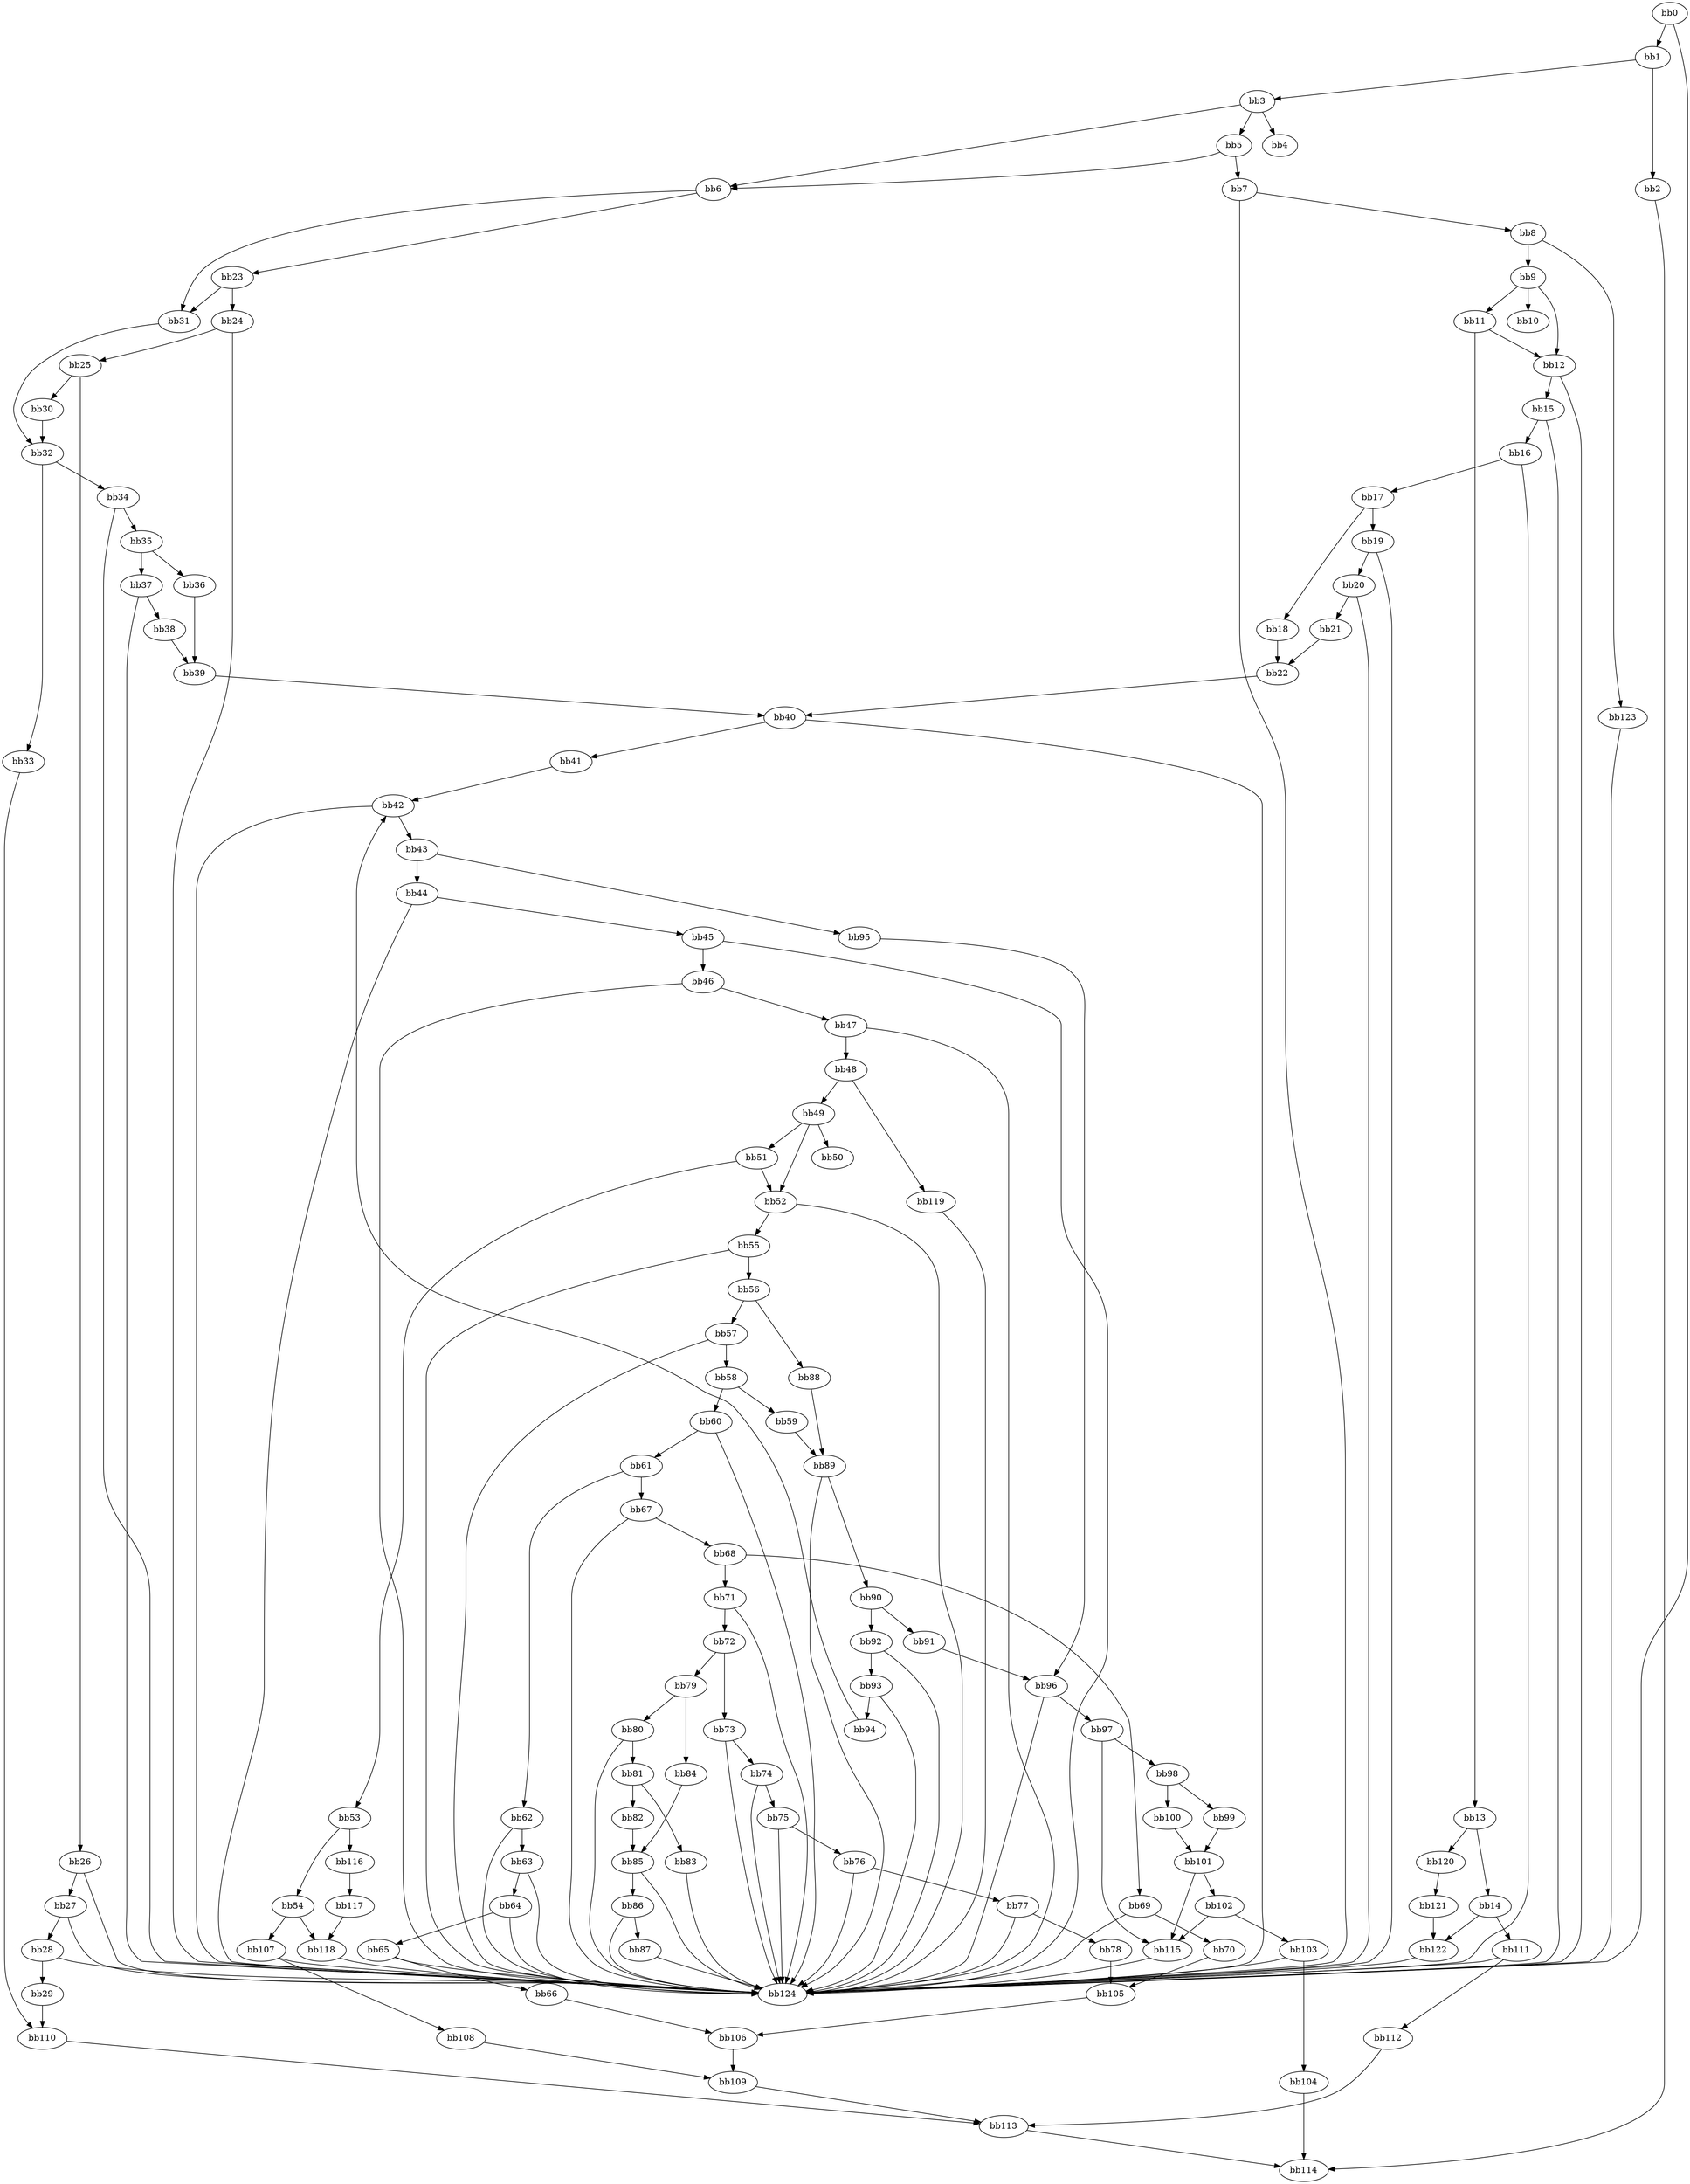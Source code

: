 digraph {
    0 [ label = "bb0\l" ]
    1 [ label = "bb1\l" ]
    2 [ label = "bb2\l" ]
    3 [ label = "bb3\l" ]
    4 [ label = "bb4\l" ]
    5 [ label = "bb5\l" ]
    6 [ label = "bb6\l" ]
    7 [ label = "bb7\l" ]
    8 [ label = "bb8\l" ]
    9 [ label = "bb9\l" ]
    10 [ label = "bb10\l" ]
    11 [ label = "bb11\l" ]
    12 [ label = "bb12\l" ]
    13 [ label = "bb13\l" ]
    14 [ label = "bb14\l" ]
    15 [ label = "bb15\l" ]
    16 [ label = "bb16\l" ]
    17 [ label = "bb17\l" ]
    18 [ label = "bb18\l" ]
    19 [ label = "bb19\l" ]
    20 [ label = "bb20\l" ]
    21 [ label = "bb21\l" ]
    22 [ label = "bb22\l" ]
    23 [ label = "bb23\l" ]
    24 [ label = "bb24\l" ]
    25 [ label = "bb25\l" ]
    26 [ label = "bb26\l" ]
    27 [ label = "bb27\l" ]
    28 [ label = "bb28\l" ]
    29 [ label = "bb29\l" ]
    30 [ label = "bb30\l" ]
    31 [ label = "bb31\l" ]
    32 [ label = "bb32\l" ]
    33 [ label = "bb33\l" ]
    34 [ label = "bb34\l" ]
    35 [ label = "bb35\l" ]
    36 [ label = "bb36\l" ]
    37 [ label = "bb37\l" ]
    38 [ label = "bb38\l" ]
    39 [ label = "bb39\l" ]
    40 [ label = "bb40\l" ]
    41 [ label = "bb41\l" ]
    42 [ label = "bb42\l" ]
    43 [ label = "bb43\l" ]
    44 [ label = "bb44\l" ]
    45 [ label = "bb45\l" ]
    46 [ label = "bb46\l" ]
    47 [ label = "bb47\l" ]
    48 [ label = "bb48\l" ]
    49 [ label = "bb49\l" ]
    50 [ label = "bb50\l" ]
    51 [ label = "bb51\l" ]
    52 [ label = "bb52\l" ]
    53 [ label = "bb53\l" ]
    54 [ label = "bb54\l" ]
    55 [ label = "bb55\l" ]
    56 [ label = "bb56\l" ]
    57 [ label = "bb57\l" ]
    58 [ label = "bb58\l" ]
    59 [ label = "bb59\l" ]
    60 [ label = "bb60\l" ]
    61 [ label = "bb61\l" ]
    62 [ label = "bb62\l" ]
    63 [ label = "bb63\l" ]
    64 [ label = "bb64\l" ]
    65 [ label = "bb65\l" ]
    66 [ label = "bb66\l" ]
    67 [ label = "bb67\l" ]
    68 [ label = "bb68\l" ]
    69 [ label = "bb69\l" ]
    70 [ label = "bb70\l" ]
    71 [ label = "bb71\l" ]
    72 [ label = "bb72\l" ]
    73 [ label = "bb73\l" ]
    74 [ label = "bb74\l" ]
    75 [ label = "bb75\l" ]
    76 [ label = "bb76\l" ]
    77 [ label = "bb77\l" ]
    78 [ label = "bb78\l" ]
    79 [ label = "bb79\l" ]
    80 [ label = "bb80\l" ]
    81 [ label = "bb81\l" ]
    82 [ label = "bb82\l" ]
    83 [ label = "bb83\l" ]
    84 [ label = "bb84\l" ]
    85 [ label = "bb85\l" ]
    86 [ label = "bb86\l" ]
    87 [ label = "bb87\l" ]
    88 [ label = "bb88\l" ]
    89 [ label = "bb89\l" ]
    90 [ label = "bb90\l" ]
    91 [ label = "bb91\l" ]
    92 [ label = "bb92\l" ]
    93 [ label = "bb93\l" ]
    94 [ label = "bb94\l" ]
    95 [ label = "bb95\l" ]
    96 [ label = "bb96\l" ]
    97 [ label = "bb97\l" ]
    98 [ label = "bb98\l" ]
    99 [ label = "bb99\l" ]
    100 [ label = "bb100\l" ]
    101 [ label = "bb101\l" ]
    102 [ label = "bb102\l" ]
    103 [ label = "bb103\l" ]
    104 [ label = "bb104\l" ]
    105 [ label = "bb105\l" ]
    106 [ label = "bb106\l" ]
    107 [ label = "bb107\l" ]
    108 [ label = "bb108\l" ]
    109 [ label = "bb109\l" ]
    110 [ label = "bb110\l" ]
    111 [ label = "bb111\l" ]
    112 [ label = "bb112\l" ]
    113 [ label = "bb113\l" ]
    114 [ label = "bb114\l" ]
    115 [ label = "bb115\l" ]
    116 [ label = "bb116\l" ]
    117 [ label = "bb117\l" ]
    118 [ label = "bb118\l" ]
    119 [ label = "bb119\l" ]
    120 [ label = "bb120\l" ]
    121 [ label = "bb121\l" ]
    122 [ label = "bb122\l" ]
    123 [ label = "bb123\l" ]
    124 [ label = "bb124\l" ]
    0 -> 1 [ ]
    0 -> 124 [ ]
    1 -> 2 [ ]
    1 -> 3 [ ]
    2 -> 114 [ ]
    3 -> 4 [ ]
    3 -> 5 [ ]
    3 -> 6 [ ]
    5 -> 6 [ ]
    5 -> 7 [ ]
    6 -> 23 [ ]
    6 -> 31 [ ]
    7 -> 8 [ ]
    7 -> 124 [ ]
    8 -> 9 [ ]
    8 -> 123 [ ]
    9 -> 10 [ ]
    9 -> 11 [ ]
    9 -> 12 [ ]
    11 -> 12 [ ]
    11 -> 13 [ ]
    12 -> 15 [ ]
    12 -> 124 [ ]
    13 -> 14 [ ]
    13 -> 120 [ ]
    14 -> 111 [ ]
    14 -> 122 [ ]
    15 -> 16 [ ]
    15 -> 124 [ ]
    16 -> 17 [ ]
    16 -> 124 [ ]
    17 -> 18 [ ]
    17 -> 19 [ ]
    18 -> 22 [ ]
    19 -> 20 [ ]
    19 -> 124 [ ]
    20 -> 21 [ ]
    20 -> 124 [ ]
    21 -> 22 [ ]
    22 -> 40 [ ]
    23 -> 24 [ ]
    23 -> 31 [ ]
    24 -> 25 [ ]
    24 -> 124 [ ]
    25 -> 26 [ ]
    25 -> 30 [ ]
    26 -> 27 [ ]
    26 -> 124 [ ]
    27 -> 28 [ ]
    27 -> 124 [ ]
    28 -> 29 [ ]
    28 -> 124 [ ]
    29 -> 110 [ ]
    30 -> 32 [ ]
    31 -> 32 [ ]
    32 -> 33 [ ]
    32 -> 34 [ ]
    33 -> 110 [ ]
    34 -> 35 [ ]
    34 -> 124 [ ]
    35 -> 36 [ ]
    35 -> 37 [ ]
    36 -> 39 [ ]
    37 -> 38 [ ]
    37 -> 124 [ ]
    38 -> 39 [ ]
    39 -> 40 [ ]
    40 -> 41 [ ]
    40 -> 124 [ ]
    41 -> 42 [ ]
    42 -> 43 [ ]
    42 -> 124 [ ]
    43 -> 44 [ ]
    43 -> 95 [ ]
    44 -> 45 [ ]
    44 -> 124 [ ]
    45 -> 46 [ ]
    45 -> 124 [ ]
    46 -> 47 [ ]
    46 -> 124 [ ]
    47 -> 48 [ ]
    47 -> 124 [ ]
    48 -> 49 [ ]
    48 -> 119 [ ]
    49 -> 50 [ ]
    49 -> 51 [ ]
    49 -> 52 [ ]
    51 -> 52 [ ]
    51 -> 53 [ ]
    52 -> 55 [ ]
    52 -> 124 [ ]
    53 -> 54 [ ]
    53 -> 116 [ ]
    54 -> 107 [ ]
    54 -> 118 [ ]
    55 -> 56 [ ]
    55 -> 124 [ ]
    56 -> 57 [ ]
    56 -> 88 [ ]
    57 -> 58 [ ]
    57 -> 124 [ ]
    58 -> 59 [ ]
    58 -> 60 [ ]
    59 -> 89 [ ]
    60 -> 61 [ ]
    60 -> 124 [ ]
    61 -> 62 [ ]
    61 -> 67 [ ]
    62 -> 63 [ ]
    62 -> 124 [ ]
    63 -> 64 [ ]
    63 -> 124 [ ]
    64 -> 65 [ ]
    64 -> 124 [ ]
    65 -> 66 [ ]
    65 -> 124 [ ]
    66 -> 106 [ ]
    67 -> 68 [ ]
    67 -> 124 [ ]
    68 -> 69 [ ]
    68 -> 71 [ ]
    69 -> 70 [ ]
    69 -> 124 [ ]
    70 -> 105 [ ]
    71 -> 72 [ ]
    71 -> 124 [ ]
    72 -> 73 [ ]
    72 -> 79 [ ]
    73 -> 74 [ ]
    73 -> 124 [ ]
    74 -> 75 [ ]
    74 -> 124 [ ]
    75 -> 76 [ ]
    75 -> 124 [ ]
    76 -> 77 [ ]
    76 -> 124 [ ]
    77 -> 78 [ ]
    77 -> 124 [ ]
    78 -> 105 [ ]
    79 -> 80 [ ]
    79 -> 84 [ ]
    80 -> 81 [ ]
    80 -> 124 [ ]
    81 -> 82 [ ]
    81 -> 83 [ ]
    82 -> 85 [ ]
    83 -> 124 [ ]
    84 -> 85 [ ]
    85 -> 86 [ ]
    85 -> 124 [ ]
    86 -> 87 [ ]
    86 -> 124 [ ]
    87 -> 124 [ ]
    88 -> 89 [ ]
    89 -> 90 [ ]
    89 -> 124 [ ]
    90 -> 91 [ ]
    90 -> 92 [ ]
    91 -> 96 [ ]
    92 -> 93 [ ]
    92 -> 124 [ ]
    93 -> 94 [ ]
    93 -> 124 [ ]
    94 -> 42 [ ]
    95 -> 96 [ ]
    96 -> 97 [ ]
    96 -> 124 [ ]
    97 -> 98 [ ]
    97 -> 115 [ ]
    98 -> 99 [ ]
    98 -> 100 [ ]
    99 -> 101 [ ]
    100 -> 101 [ ]
    101 -> 102 [ ]
    101 -> 115 [ ]
    102 -> 103 [ ]
    102 -> 115 [ ]
    103 -> 104 [ ]
    103 -> 124 [ ]
    104 -> 114 [ ]
    105 -> 106 [ ]
    106 -> 109 [ ]
    107 -> 108 [ ]
    107 -> 124 [ ]
    108 -> 109 [ ]
    109 -> 113 [ ]
    110 -> 113 [ ]
    111 -> 112 [ ]
    111 -> 124 [ ]
    112 -> 113 [ ]
    113 -> 114 [ ]
    115 -> 124 [ ]
    116 -> 117 [ ]
    117 -> 118 [ ]
    118 -> 124 [ ]
    119 -> 124 [ ]
    120 -> 121 [ ]
    121 -> 122 [ ]
    122 -> 124 [ ]
    123 -> 124 [ ]
}

